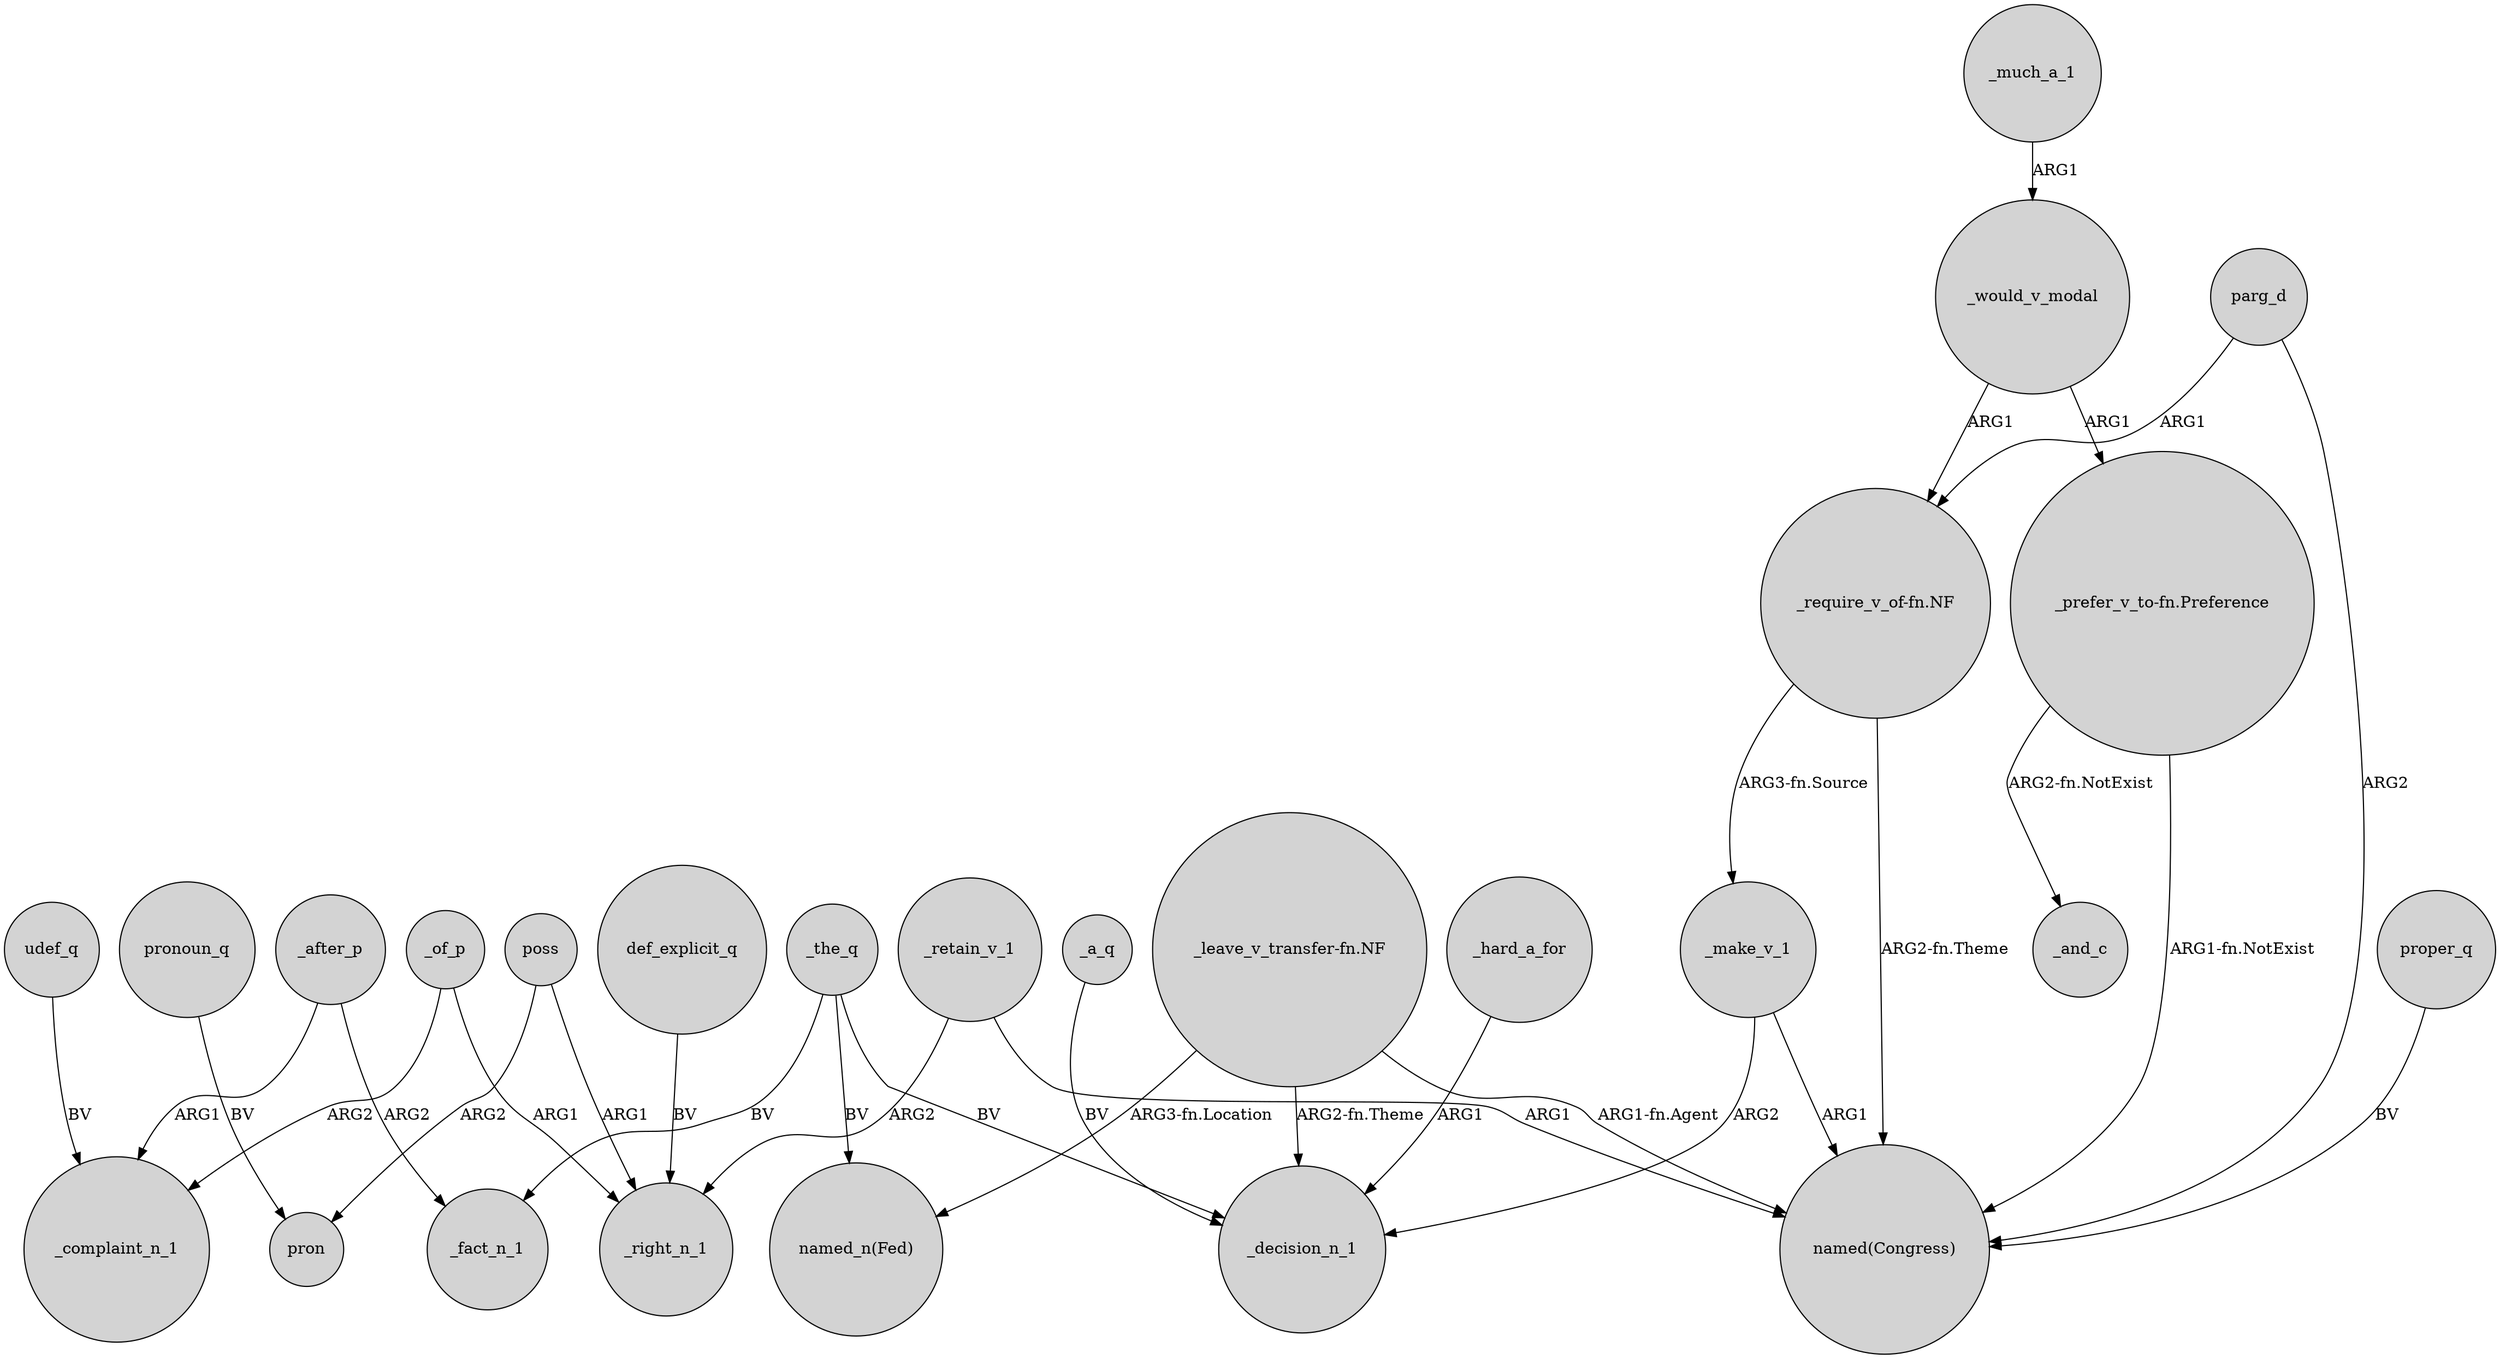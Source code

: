 digraph {
	node [shape=circle style=filled]
	udef_q -> _complaint_n_1 [label=BV]
	"_prefer_v_to-fn.Preference" -> _and_c [label="ARG2-fn.NotExist"]
	_the_q -> "named_n(Fed)" [label=BV]
	poss -> pron [label=ARG2]
	_of_p -> _complaint_n_1 [label=ARG2]
	_much_a_1 -> _would_v_modal [label=ARG1]
	"_leave_v_transfer-fn.NF" -> "named(Congress)" [label="ARG1-fn.Agent"]
	_make_v_1 -> "named(Congress)" [label=ARG1]
	"_leave_v_transfer-fn.NF" -> "named_n(Fed)" [label="ARG3-fn.Location"]
	_hard_a_for -> _decision_n_1 [label=ARG1]
	_the_q -> _decision_n_1 [label=BV]
	proper_q -> "named(Congress)" [label=BV]
	_retain_v_1 -> "named(Congress)" [label=ARG1]
	"_prefer_v_to-fn.Preference" -> "named(Congress)" [label="ARG1-fn.NotExist"]
	_would_v_modal -> "_prefer_v_to-fn.Preference" [label=ARG1]
	pronoun_q -> pron [label=BV]
	_a_q -> _decision_n_1 [label=BV]
	_after_p -> _complaint_n_1 [label=ARG1]
	parg_d -> "_require_v_of-fn.NF" [label=ARG1]
	"_leave_v_transfer-fn.NF" -> _decision_n_1 [label="ARG2-fn.Theme"]
	"_require_v_of-fn.NF" -> _make_v_1 [label="ARG3-fn.Source"]
	_make_v_1 -> _decision_n_1 [label=ARG2]
	_the_q -> _fact_n_1 [label=BV]
	"_require_v_of-fn.NF" -> "named(Congress)" [label="ARG2-fn.Theme"]
	_of_p -> _right_n_1 [label=ARG1]
	_retain_v_1 -> _right_n_1 [label=ARG2]
	_after_p -> _fact_n_1 [label=ARG2]
	_would_v_modal -> "_require_v_of-fn.NF" [label=ARG1]
	parg_d -> "named(Congress)" [label=ARG2]
	def_explicit_q -> _right_n_1 [label=BV]
	poss -> _right_n_1 [label=ARG1]
}
